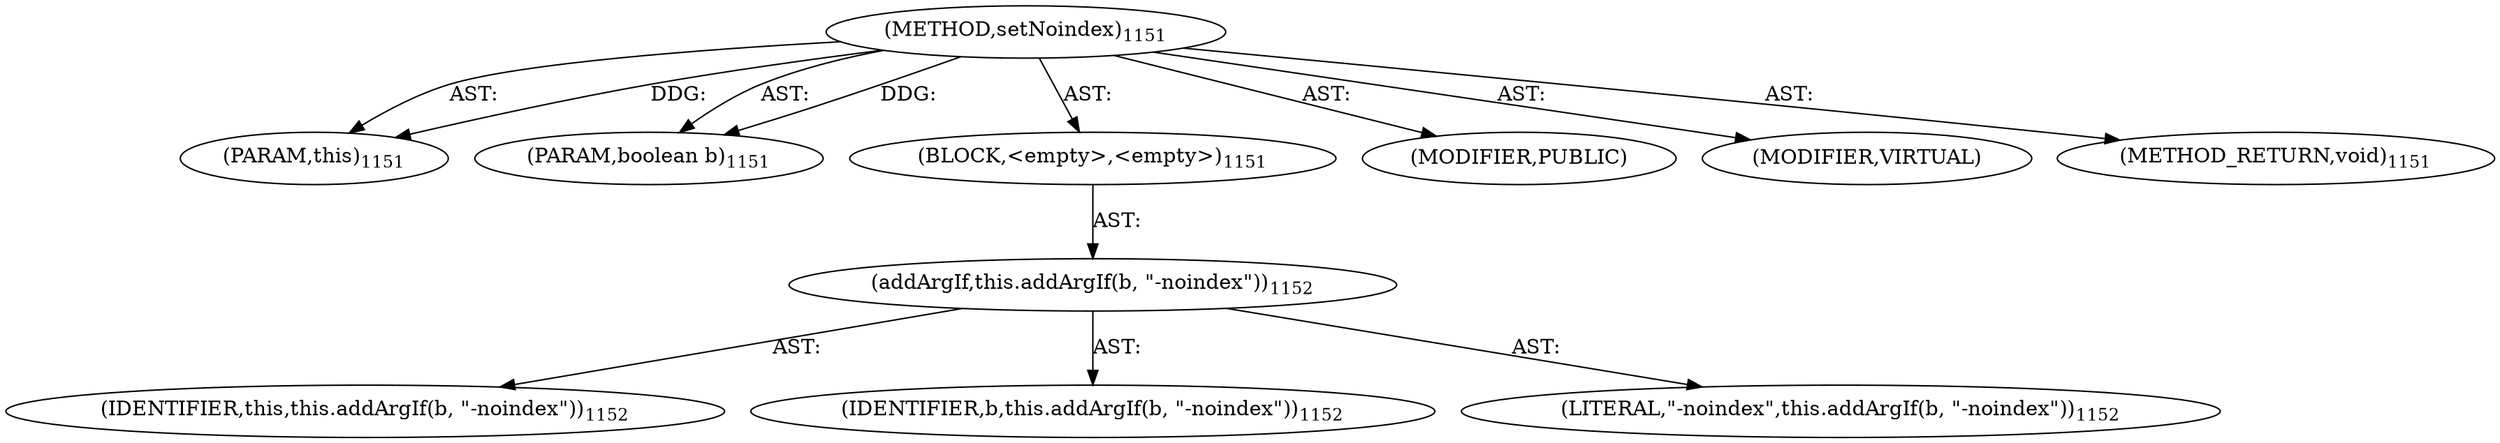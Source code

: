 digraph "setNoindex" {  
"111669149784" [label = <(METHOD,setNoindex)<SUB>1151</SUB>> ]
"115964117039" [label = <(PARAM,this)<SUB>1151</SUB>> ]
"115964117181" [label = <(PARAM,boolean b)<SUB>1151</SUB>> ]
"25769803909" [label = <(BLOCK,&lt;empty&gt;,&lt;empty&gt;)<SUB>1151</SUB>> ]
"30064771472" [label = <(addArgIf,this.addArgIf(b, &quot;-noindex&quot;))<SUB>1152</SUB>> ]
"68719476788" [label = <(IDENTIFIER,this,this.addArgIf(b, &quot;-noindex&quot;))<SUB>1152</SUB>> ]
"68719477098" [label = <(IDENTIFIER,b,this.addArgIf(b, &quot;-noindex&quot;))<SUB>1152</SUB>> ]
"90194313271" [label = <(LITERAL,&quot;-noindex&quot;,this.addArgIf(b, &quot;-noindex&quot;))<SUB>1152</SUB>> ]
"133143986401" [label = <(MODIFIER,PUBLIC)> ]
"133143986402" [label = <(MODIFIER,VIRTUAL)> ]
"128849018968" [label = <(METHOD_RETURN,void)<SUB>1151</SUB>> ]
  "111669149784" -> "115964117039"  [ label = "AST: "] 
  "111669149784" -> "115964117181"  [ label = "AST: "] 
  "111669149784" -> "25769803909"  [ label = "AST: "] 
  "111669149784" -> "133143986401"  [ label = "AST: "] 
  "111669149784" -> "133143986402"  [ label = "AST: "] 
  "111669149784" -> "128849018968"  [ label = "AST: "] 
  "25769803909" -> "30064771472"  [ label = "AST: "] 
  "30064771472" -> "68719476788"  [ label = "AST: "] 
  "30064771472" -> "68719477098"  [ label = "AST: "] 
  "30064771472" -> "90194313271"  [ label = "AST: "] 
  "111669149784" -> "115964117039"  [ label = "DDG: "] 
  "111669149784" -> "115964117181"  [ label = "DDG: "] 
}
